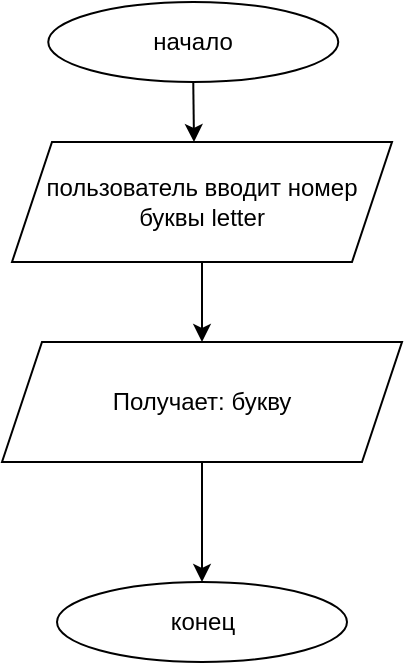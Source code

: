 <mxfile version="15.5.2" type="device"><diagram id="gMtFa30PY6DYUTKZ81zS" name="Page-1"><mxGraphModel dx="1038" dy="492" grid="1" gridSize="10" guides="1" tooltips="1" connect="1" arrows="1" fold="1" page="1" pageScale="1" pageWidth="827" pageHeight="1169" math="0" shadow="0"><root><mxCell id="0"/><mxCell id="1" parent="0"/><mxCell id="3cx7b8ssEzCao5vQayKR-2" value="начало" style="ellipse;whiteSpace=wrap;html=1;" parent="1" vertex="1"><mxGeometry x="288.13" y="20" width="145" height="40" as="geometry"/></mxCell><mxCell id="krOW-oojuqaArYf2ypuK-35" value="" style="edgeStyle=orthogonalEdgeStyle;rounded=0;orthogonalLoop=1;jettySize=auto;html=1;" edge="1" parent="1" source="3cx7b8ssEzCao5vQayKR-3" target="krOW-oojuqaArYf2ypuK-34"><mxGeometry relative="1" as="geometry"/></mxCell><mxCell id="3cx7b8ssEzCao5vQayKR-3" value="пользователь вводит номер буквы letter" style="shape=parallelogram;perimeter=parallelogramPerimeter;whiteSpace=wrap;html=1;fixedSize=1;" parent="1" vertex="1"><mxGeometry x="270" y="90" width="190" height="60" as="geometry"/></mxCell><mxCell id="3cx7b8ssEzCao5vQayKR-5" value="" style="endArrow=classic;html=1;rounded=0;exitX=0.5;exitY=1;exitDx=0;exitDy=0;" parent="1" source="3cx7b8ssEzCao5vQayKR-2" edge="1"><mxGeometry width="50" height="50" relative="1" as="geometry"><mxPoint x="390" y="310" as="sourcePoint"/><mxPoint x="361" y="90" as="targetPoint"/><Array as="points"/></mxGeometry></mxCell><mxCell id="3cx7b8ssEzCao5vQayKR-16" value="конец" style="ellipse;whiteSpace=wrap;html=1;" parent="1" vertex="1"><mxGeometry x="292.5" y="310" width="145" height="40" as="geometry"/></mxCell><mxCell id="krOW-oojuqaArYf2ypuK-52" value="" style="edgeStyle=orthogonalEdgeStyle;rounded=0;orthogonalLoop=1;jettySize=auto;html=1;" edge="1" parent="1" source="krOW-oojuqaArYf2ypuK-34" target="3cx7b8ssEzCao5vQayKR-16"><mxGeometry relative="1" as="geometry"/></mxCell><mxCell id="krOW-oojuqaArYf2ypuK-34" value="Получает: букву" style="shape=parallelogram;perimeter=parallelogramPerimeter;whiteSpace=wrap;html=1;fixedSize=1;" vertex="1" parent="1"><mxGeometry x="265" y="190" width="200" height="60" as="geometry"/></mxCell></root></mxGraphModel></diagram></mxfile>